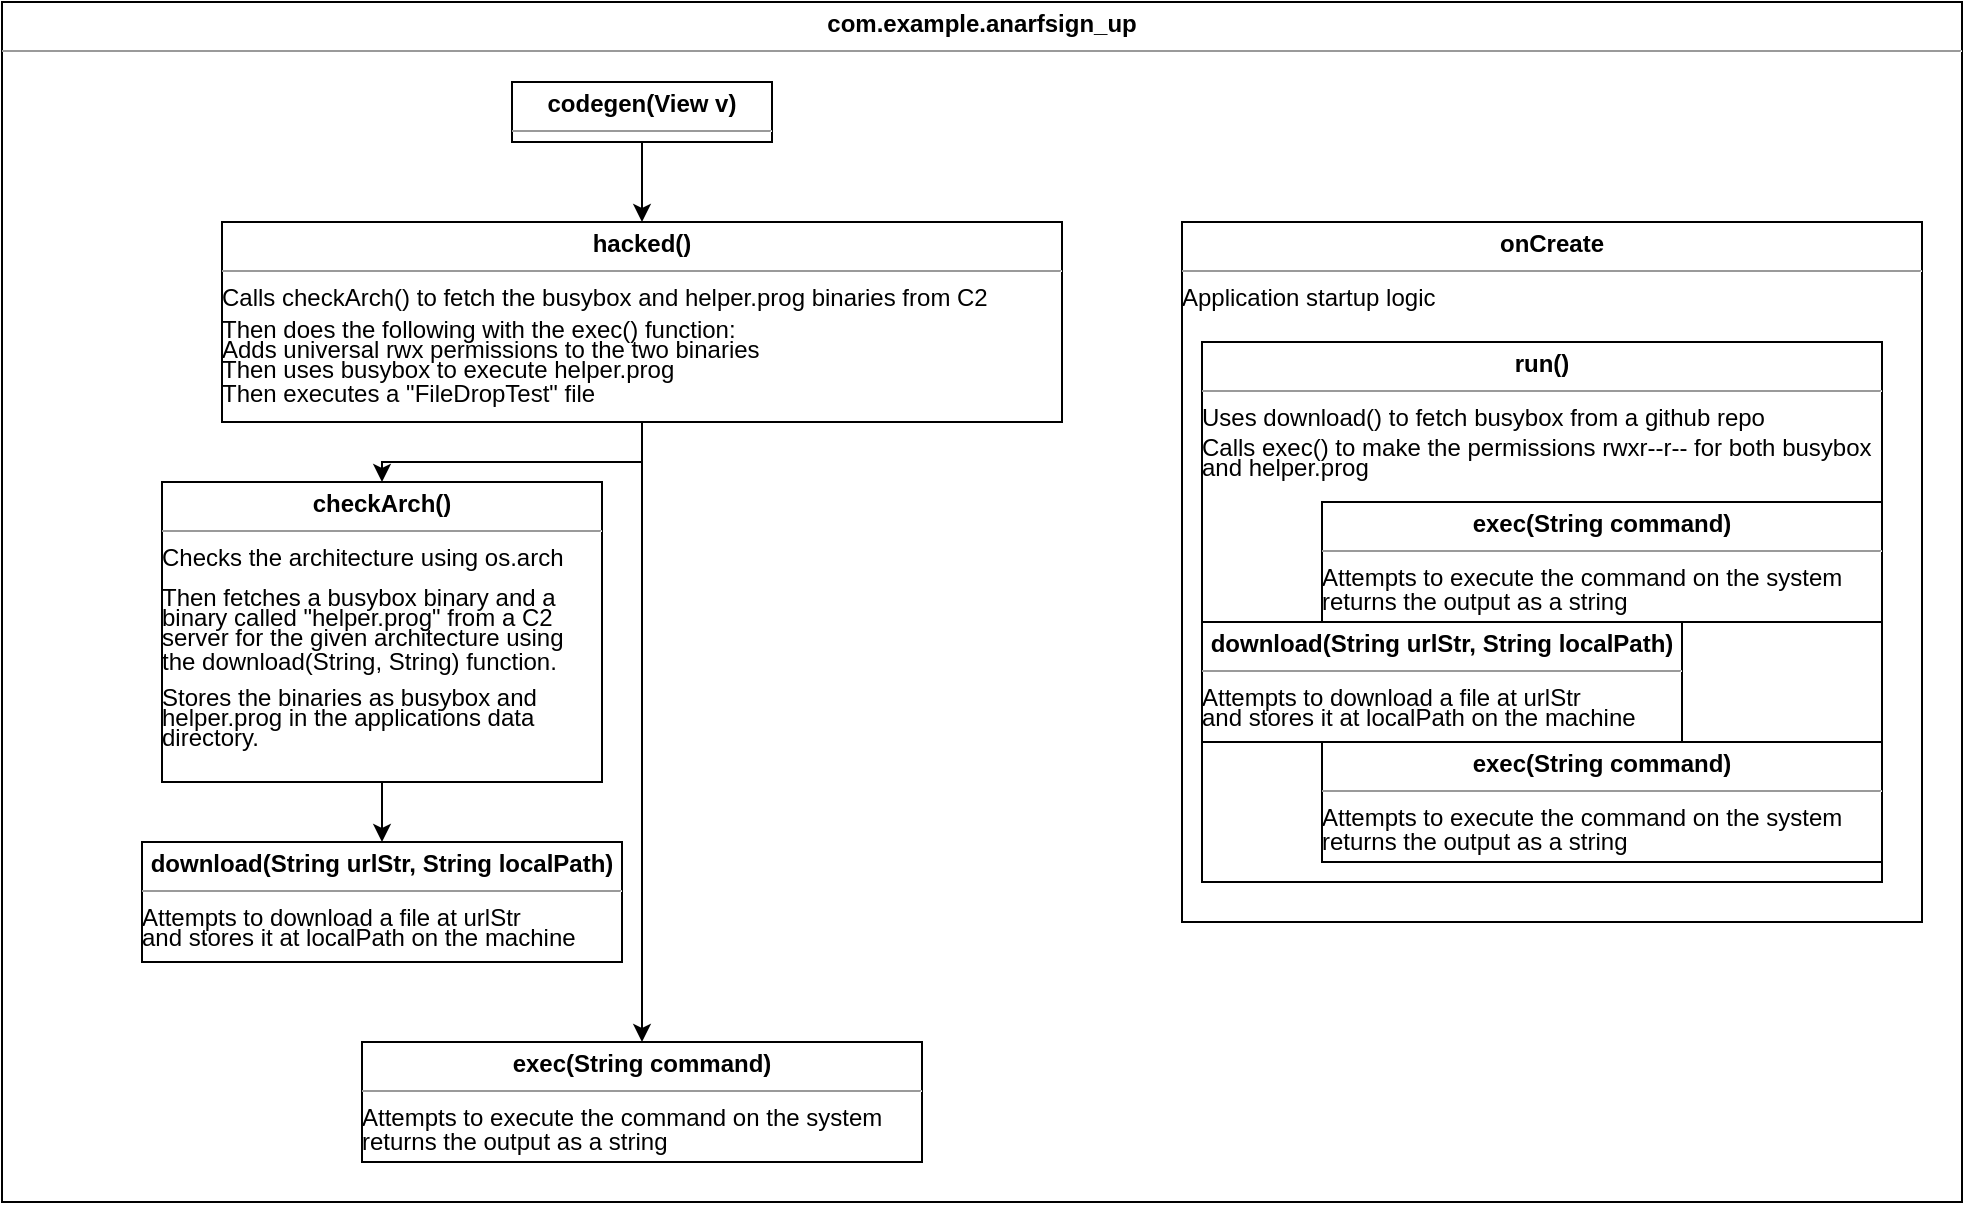 <mxfile version="14.6.13" type="device"><diagram name="Page-1" id="5f0bae14-7c28-e335-631c-24af17079c00"><mxGraphModel dx="941" dy="1379" grid="1" gridSize="10" guides="1" tooltips="1" connect="1" arrows="1" fold="1" page="1" pageScale="1" pageWidth="1100" pageHeight="850" background="#ffffff" math="0" shadow="0"><root><mxCell id="0"/><mxCell id="1" parent="0"/><mxCell id="QQqdX-ZlYnUhmcz8bdxu-30" value="&lt;p style=&quot;margin: 0px ; margin-top: 4px ; text-align: center&quot;&gt;&lt;b&gt;com.example.anarfsign_up&lt;/b&gt;&lt;/p&gt;&lt;hr size=&quot;1&quot;&gt;&lt;div style=&quot;height: 2px&quot;&gt;&lt;/div&gt;" style="verticalAlign=top;align=left;overflow=fill;fontSize=12;fontFamily=Helvetica;html=1;" vertex="1" parent="1"><mxGeometry x="60" y="150" width="980" height="600" as="geometry"/></mxCell><mxCell id="QQqdX-ZlYnUhmcz8bdxu-31" style="edgeStyle=orthogonalEdgeStyle;rounded=0;orthogonalLoop=1;jettySize=auto;html=1;exitX=0.5;exitY=1;exitDx=0;exitDy=0;" edge="1" parent="1" source="QQqdX-ZlYnUhmcz8bdxu-32" target="QQqdX-ZlYnUhmcz8bdxu-35"><mxGeometry relative="1" as="geometry"/></mxCell><mxCell id="QQqdX-ZlYnUhmcz8bdxu-32" value="&lt;p style=&quot;margin: 0px ; margin-top: 4px ; text-align: center&quot;&gt;&lt;b&gt;checkArch()&lt;/b&gt;&lt;/p&gt;&lt;hr size=&quot;1&quot;&gt;&lt;div style=&quot;height: 2px&quot;&gt;Checks the architecture using os.arch&lt;/div&gt;&lt;div style=&quot;height: 2px&quot;&gt;&lt;br&gt;&lt;/div&gt;&lt;div style=&quot;height: 2px&quot;&gt;&lt;br&gt;&lt;/div&gt;&lt;div style=&quot;height: 2px&quot;&gt;&lt;br&gt;&lt;/div&gt;&lt;div style=&quot;height: 2px&quot;&gt;&lt;br&gt;&lt;/div&gt;&lt;div style=&quot;height: 2px&quot;&gt;&lt;br&gt;&lt;/div&gt;&lt;div style=&quot;height: 2px&quot;&gt;&lt;br&gt;&lt;/div&gt;&lt;div style=&quot;height: 2px&quot;&gt;&lt;br&gt;&lt;/div&gt;&lt;div style=&quot;height: 2px&quot;&gt;&lt;br&gt;&lt;/div&gt;&lt;div style=&quot;height: 2px&quot;&gt;&lt;br&gt;&lt;/div&gt;&lt;div style=&quot;height: 2px&quot;&gt;Then fetches a busybox binary and a&lt;/div&gt;&lt;div style=&quot;height: 2px&quot;&gt;&lt;br&gt;&lt;/div&gt;&lt;div style=&quot;height: 2px&quot;&gt;&lt;br&gt;&lt;/div&gt;&lt;div style=&quot;height: 2px&quot;&gt;&lt;br&gt;&lt;/div&gt;&lt;div style=&quot;height: 2px&quot;&gt;&lt;br&gt;&lt;/div&gt;&lt;div style=&quot;height: 2px&quot;&gt;binary called &quot;helper.prog&quot; from a C2&lt;/div&gt;&lt;div style=&quot;height: 2px&quot;&gt;&lt;br&gt;&lt;/div&gt;&lt;div style=&quot;height: 2px&quot;&gt;&lt;br&gt;&lt;/div&gt;&lt;div style=&quot;height: 2px&quot;&gt;&lt;br&gt;&lt;/div&gt;&lt;div style=&quot;height: 2px&quot;&gt;&lt;br&gt;&lt;/div&gt;&lt;div style=&quot;height: 2px&quot;&gt;server for the given architecture using&lt;/div&gt;&lt;div style=&quot;height: 2px&quot;&gt;&lt;br&gt;&lt;/div&gt;&lt;div style=&quot;height: 2px&quot;&gt;&lt;br&gt;&lt;/div&gt;&lt;div style=&quot;height: 2px&quot;&gt;&lt;br&gt;&lt;/div&gt;&lt;div style=&quot;height: 2px&quot;&gt;&lt;br&gt;&lt;/div&gt;&lt;div style=&quot;height: 2px&quot;&gt;&lt;br&gt;&lt;/div&gt;&lt;div style=&quot;height: 2px&quot;&gt;the download(String, String) function.&lt;/div&gt;&lt;div style=&quot;height: 2px&quot;&gt;&lt;br&gt;&lt;/div&gt;&lt;div style=&quot;height: 2px&quot;&gt;&lt;br&gt;&lt;/div&gt;&lt;div style=&quot;height: 2px&quot;&gt;&lt;br&gt;&lt;/div&gt;&lt;div style=&quot;height: 2px&quot;&gt;&lt;br&gt;&lt;/div&gt;&lt;div style=&quot;height: 2px&quot;&gt;&lt;br&gt;&lt;/div&gt;&lt;div style=&quot;height: 2px&quot;&gt;&lt;br&gt;&lt;/div&gt;&lt;div style=&quot;height: 2px&quot;&gt;&lt;br&gt;&lt;/div&gt;&lt;div style=&quot;height: 2px&quot;&gt;&lt;br&gt;&lt;/div&gt;&lt;div style=&quot;height: 2px&quot;&gt;Stores the binaries as busybox and&amp;nbsp;&lt;/div&gt;&lt;div style=&quot;height: 2px&quot;&gt;&lt;br&gt;&lt;/div&gt;&lt;div style=&quot;height: 2px&quot;&gt;&lt;br&gt;&lt;/div&gt;&lt;div style=&quot;height: 2px&quot;&gt;&lt;br&gt;&lt;/div&gt;&lt;div style=&quot;height: 2px&quot;&gt;&lt;br&gt;&lt;/div&gt;&lt;div style=&quot;height: 2px&quot;&gt;helper.prog in the applications data&lt;/div&gt;&lt;div style=&quot;height: 2px&quot;&gt;&lt;br&gt;&lt;/div&gt;&lt;div style=&quot;height: 2px&quot;&gt;&lt;br&gt;&lt;/div&gt;&lt;div style=&quot;height: 2px&quot;&gt;&lt;br&gt;&lt;/div&gt;&lt;div style=&quot;height: 2px&quot;&gt;&lt;br&gt;&lt;/div&gt;&lt;div style=&quot;height: 2px&quot;&gt;directory.&lt;/div&gt;&lt;div style=&quot;height: 2px&quot;&gt;&lt;br&gt;&lt;/div&gt;&lt;div style=&quot;height: 2px&quot;&gt;&lt;br&gt;&lt;/div&gt;&lt;div style=&quot;height: 2px&quot;&gt;&lt;br&gt;&lt;/div&gt;&lt;div style=&quot;height: 2px&quot;&gt;&lt;br&gt;&lt;/div&gt;&lt;div style=&quot;height: 2px&quot;&gt;&lt;br&gt;&lt;/div&gt;&lt;div style=&quot;height: 2px&quot;&gt;&lt;br&gt;&lt;/div&gt;&lt;div style=&quot;height: 2px&quot;&gt;&lt;br&gt;&lt;/div&gt;&lt;div style=&quot;height: 2px&quot;&gt;&lt;br&gt;&lt;/div&gt;&lt;div style=&quot;height: 2px&quot;&gt;&lt;br&gt;&lt;/div&gt;" style="verticalAlign=top;align=left;overflow=fill;fontSize=12;fontFamily=Helvetica;html=1;" vertex="1" parent="1"><mxGeometry x="140" y="390" width="220" height="150" as="geometry"/></mxCell><mxCell id="QQqdX-ZlYnUhmcz8bdxu-33" style="edgeStyle=orthogonalEdgeStyle;rounded=0;orthogonalLoop=1;jettySize=auto;html=1;" edge="1" parent="1" source="QQqdX-ZlYnUhmcz8bdxu-34" target="QQqdX-ZlYnUhmcz8bdxu-39"><mxGeometry relative="1" as="geometry"/></mxCell><mxCell id="QQqdX-ZlYnUhmcz8bdxu-34" value="&lt;p style=&quot;margin: 0px ; margin-top: 4px ; text-align: center&quot;&gt;&lt;b&gt;codegen(View v)&lt;/b&gt;&lt;/p&gt;&lt;hr size=&quot;1&quot;&gt;&lt;div style=&quot;height: 2px&quot;&gt;&lt;/div&gt;" style="verticalAlign=top;align=left;overflow=fill;fontSize=12;fontFamily=Helvetica;html=1;" vertex="1" parent="1"><mxGeometry x="315" y="190" width="130" height="30" as="geometry"/></mxCell><mxCell id="QQqdX-ZlYnUhmcz8bdxu-35" value="&lt;p style=&quot;margin: 0px ; margin-top: 4px ; text-align: center&quot;&gt;&lt;b&gt;download(String urlStr, String localPath)&lt;/b&gt;&lt;/p&gt;&lt;hr size=&quot;1&quot;&gt;&lt;div style=&quot;height: 2px&quot;&gt;Attempts to download a file at urlStr&amp;nbsp;&lt;/div&gt;&lt;div style=&quot;height: 2px&quot;&gt;&lt;br&gt;&lt;/div&gt;&lt;div style=&quot;height: 2px&quot;&gt;&lt;br&gt;&lt;/div&gt;&lt;div style=&quot;height: 2px&quot;&gt;&lt;br&gt;&lt;/div&gt;&lt;div style=&quot;height: 2px&quot;&gt;&lt;br&gt;&lt;/div&gt;&lt;div style=&quot;height: 2px&quot;&gt;and stores it at localPath on the machine&lt;/div&gt;" style="verticalAlign=top;align=left;overflow=fill;fontSize=12;fontFamily=Helvetica;html=1;" vertex="1" parent="1"><mxGeometry x="130" y="570" width="240" height="60" as="geometry"/></mxCell><mxCell id="QQqdX-ZlYnUhmcz8bdxu-36" value="&lt;p style=&quot;margin: 0px ; margin-top: 4px ; text-align: center&quot;&gt;&lt;b&gt;exec(String command)&lt;/b&gt;&lt;/p&gt;&lt;hr size=&quot;1&quot;&gt;&lt;div style=&quot;height: 2px&quot;&gt;Attempts to execute the command on the system&lt;/div&gt;&lt;div style=&quot;height: 2px&quot;&gt;&lt;br&gt;&lt;/div&gt;&lt;div style=&quot;height: 2px&quot;&gt;&lt;br&gt;&lt;/div&gt;&lt;div style=&quot;height: 2px&quot;&gt;&lt;br&gt;&lt;/div&gt;&lt;div style=&quot;height: 2px&quot;&gt;&lt;br&gt;&lt;/div&gt;&lt;div style=&quot;height: 2px&quot;&gt;&lt;br&gt;&lt;/div&gt;&lt;div style=&quot;height: 2px&quot;&gt;returns the output as a string&lt;/div&gt;" style="verticalAlign=top;align=left;overflow=fill;fontSize=12;fontFamily=Helvetica;html=1;" vertex="1" parent="1"><mxGeometry x="240" y="670" width="280" height="60" as="geometry"/></mxCell><mxCell id="QQqdX-ZlYnUhmcz8bdxu-37" style="edgeStyle=orthogonalEdgeStyle;rounded=0;orthogonalLoop=1;jettySize=auto;html=1;exitX=0.5;exitY=1;exitDx=0;exitDy=0;entryX=0.5;entryY=0;entryDx=0;entryDy=0;" edge="1" parent="1" source="QQqdX-ZlYnUhmcz8bdxu-39" target="QQqdX-ZlYnUhmcz8bdxu-32"><mxGeometry relative="1" as="geometry"/></mxCell><mxCell id="QQqdX-ZlYnUhmcz8bdxu-38" style="edgeStyle=orthogonalEdgeStyle;rounded=0;orthogonalLoop=1;jettySize=auto;html=1;exitX=0.5;exitY=1;exitDx=0;exitDy=0;entryX=0.5;entryY=0;entryDx=0;entryDy=0;" edge="1" parent="1" source="QQqdX-ZlYnUhmcz8bdxu-39" target="QQqdX-ZlYnUhmcz8bdxu-36"><mxGeometry relative="1" as="geometry"/></mxCell><mxCell id="QQqdX-ZlYnUhmcz8bdxu-39" value="&lt;p style=&quot;margin: 0px ; margin-top: 4px ; text-align: center&quot;&gt;&lt;b&gt;hacked()&lt;/b&gt;&lt;/p&gt;&lt;hr size=&quot;1&quot;&gt;&lt;div style=&quot;height: 2px&quot;&gt;Calls checkArch() to fetch the busybox and helper.prog binaries from C2&lt;/div&gt;&lt;div style=&quot;height: 2px&quot;&gt;&lt;br&gt;&lt;/div&gt;&lt;div style=&quot;height: 2px&quot;&gt;&lt;br&gt;&lt;/div&gt;&lt;div style=&quot;height: 2px&quot;&gt;&lt;br&gt;&lt;/div&gt;&lt;div style=&quot;height: 2px&quot;&gt;&lt;br&gt;&lt;/div&gt;&lt;div style=&quot;height: 2px&quot;&gt;&lt;br&gt;&lt;/div&gt;&lt;div style=&quot;height: 2px&quot;&gt;&lt;br&gt;&lt;/div&gt;&lt;div style=&quot;height: 2px&quot;&gt;&lt;br&gt;&lt;/div&gt;&lt;div style=&quot;height: 2px&quot;&gt;Then does the following with the exec() function:&lt;/div&gt;&lt;div style=&quot;height: 2px&quot;&gt;&lt;br&gt;&lt;/div&gt;&lt;div style=&quot;height: 2px&quot;&gt;&lt;br&gt;&lt;/div&gt;&lt;div style=&quot;height: 2px&quot;&gt;&lt;br&gt;&lt;/div&gt;&lt;div style=&quot;height: 2px&quot;&gt;&lt;br&gt;&lt;/div&gt;&lt;div style=&quot;height: 2px&quot;&gt;Adds universal rwx permissions to the two binaries&lt;/div&gt;&lt;div style=&quot;height: 2px&quot;&gt;&lt;br&gt;&lt;/div&gt;&lt;div style=&quot;height: 2px&quot;&gt;&lt;br&gt;&lt;/div&gt;&lt;div style=&quot;height: 2px&quot;&gt;&lt;br&gt;&lt;/div&gt;&lt;div style=&quot;height: 2px&quot;&gt;&lt;br&gt;&lt;/div&gt;&lt;div style=&quot;height: 2px&quot;&gt;Then uses busybox to execute helper.prog&lt;/div&gt;&lt;div style=&quot;height: 2px&quot;&gt;&lt;br&gt;&lt;/div&gt;&lt;div style=&quot;height: 2px&quot;&gt;&lt;br&gt;&lt;/div&gt;&lt;div style=&quot;height: 2px&quot;&gt;&lt;br&gt;&lt;/div&gt;&lt;div style=&quot;height: 2px&quot;&gt;&lt;br&gt;&lt;/div&gt;&lt;div style=&quot;height: 2px&quot;&gt;&lt;br&gt;&lt;/div&gt;&lt;div style=&quot;height: 2px&quot;&gt;Then executes a &quot;FileDropTest&quot; file&lt;/div&gt;" style="verticalAlign=top;align=left;overflow=fill;fontSize=12;fontFamily=Helvetica;html=1;" vertex="1" parent="1"><mxGeometry x="170" y="260" width="420" height="100" as="geometry"/></mxCell><mxCell id="QQqdX-ZlYnUhmcz8bdxu-40" value="&lt;p style=&quot;margin: 0px ; margin-top: 4px ; text-align: center&quot;&gt;&lt;b&gt;onCreate&lt;/b&gt;&lt;/p&gt;&lt;hr size=&quot;1&quot;&gt;&lt;div style=&quot;height: 2px&quot;&gt;Application startup logic&lt;/div&gt;" style="verticalAlign=top;align=left;overflow=fill;fontSize=12;fontFamily=Helvetica;html=1;" vertex="1" parent="1"><mxGeometry x="650" y="260" width="370" height="350" as="geometry"/></mxCell><mxCell id="QQqdX-ZlYnUhmcz8bdxu-41" value="&lt;p style=&quot;margin: 0px ; margin-top: 4px ; text-align: center&quot;&gt;&lt;b&gt;run()&lt;/b&gt;&lt;/p&gt;&lt;hr size=&quot;1&quot;&gt;Uses download() to fetch busybox from a github repo&lt;br&gt;&lt;div style=&quot;height: 2px&quot;&gt;Calls exec() to make the permissions rwxr--r-- for both busybox&amp;nbsp;&lt;/div&gt;&lt;div style=&quot;height: 2px&quot;&gt;&lt;br&gt;&lt;/div&gt;&lt;div style=&quot;height: 2px&quot;&gt;&lt;br&gt;&lt;/div&gt;&lt;div style=&quot;height: 2px&quot;&gt;&lt;br&gt;&lt;/div&gt;&lt;div style=&quot;height: 2px&quot;&gt;&lt;br&gt;&lt;/div&gt;&lt;div style=&quot;height: 2px&quot;&gt;and&amp;nbsp;&lt;span&gt;helper.prog&lt;/span&gt;&lt;/div&gt;" style="verticalAlign=top;align=left;overflow=fill;fontSize=12;fontFamily=Helvetica;html=1;" vertex="1" parent="1"><mxGeometry x="660" y="320" width="340" height="270" as="geometry"/></mxCell><mxCell id="QQqdX-ZlYnUhmcz8bdxu-42" value="&lt;p style=&quot;margin: 0px ; margin-top: 4px ; text-align: center&quot;&gt;&lt;b&gt;download(String urlStr, String localPath)&lt;/b&gt;&lt;/p&gt;&lt;hr size=&quot;1&quot;&gt;&lt;div style=&quot;height: 2px&quot;&gt;Attempts to download a file at urlStr&amp;nbsp;&lt;/div&gt;&lt;div style=&quot;height: 2px&quot;&gt;&lt;br&gt;&lt;/div&gt;&lt;div style=&quot;height: 2px&quot;&gt;&lt;br&gt;&lt;/div&gt;&lt;div style=&quot;height: 2px&quot;&gt;&lt;br&gt;&lt;/div&gt;&lt;div style=&quot;height: 2px&quot;&gt;&lt;br&gt;&lt;/div&gt;&lt;div style=&quot;height: 2px&quot;&gt;and stores it at localPath on the machine&lt;/div&gt;" style="verticalAlign=top;align=left;overflow=fill;fontSize=12;fontFamily=Helvetica;html=1;" vertex="1" parent="1"><mxGeometry x="660" y="460" width="240" height="60" as="geometry"/></mxCell><mxCell id="QQqdX-ZlYnUhmcz8bdxu-43" value="&lt;p style=&quot;margin: 0px ; margin-top: 4px ; text-align: center&quot;&gt;&lt;b&gt;exec(String command)&lt;/b&gt;&lt;/p&gt;&lt;hr size=&quot;1&quot;&gt;&lt;div style=&quot;height: 2px&quot;&gt;Attempts to execute the command on the system&lt;/div&gt;&lt;div style=&quot;height: 2px&quot;&gt;&lt;br&gt;&lt;/div&gt;&lt;div style=&quot;height: 2px&quot;&gt;&lt;br&gt;&lt;/div&gt;&lt;div style=&quot;height: 2px&quot;&gt;&lt;br&gt;&lt;/div&gt;&lt;div style=&quot;height: 2px&quot;&gt;&lt;br&gt;&lt;/div&gt;&lt;div style=&quot;height: 2px&quot;&gt;&lt;br&gt;&lt;/div&gt;&lt;div style=&quot;height: 2px&quot;&gt;returns the output as a string&lt;/div&gt;" style="verticalAlign=top;align=left;overflow=fill;fontSize=12;fontFamily=Helvetica;html=1;" vertex="1" parent="1"><mxGeometry x="720" y="400" width="280" height="60" as="geometry"/></mxCell><mxCell id="QQqdX-ZlYnUhmcz8bdxu-44" value="&lt;p style=&quot;margin: 0px ; margin-top: 4px ; text-align: center&quot;&gt;&lt;b&gt;exec(String command)&lt;/b&gt;&lt;/p&gt;&lt;hr size=&quot;1&quot;&gt;&lt;div style=&quot;height: 2px&quot;&gt;Attempts to execute the command on the system&lt;/div&gt;&lt;div style=&quot;height: 2px&quot;&gt;&lt;br&gt;&lt;/div&gt;&lt;div style=&quot;height: 2px&quot;&gt;&lt;br&gt;&lt;/div&gt;&lt;div style=&quot;height: 2px&quot;&gt;&lt;br&gt;&lt;/div&gt;&lt;div style=&quot;height: 2px&quot;&gt;&lt;br&gt;&lt;/div&gt;&lt;div style=&quot;height: 2px&quot;&gt;&lt;br&gt;&lt;/div&gt;&lt;div style=&quot;height: 2px&quot;&gt;returns the output as a string&lt;/div&gt;" style="verticalAlign=top;align=left;overflow=fill;fontSize=12;fontFamily=Helvetica;html=1;" vertex="1" parent="1"><mxGeometry x="720" y="520" width="280" height="60" as="geometry"/></mxCell></root></mxGraphModel></diagram></mxfile>